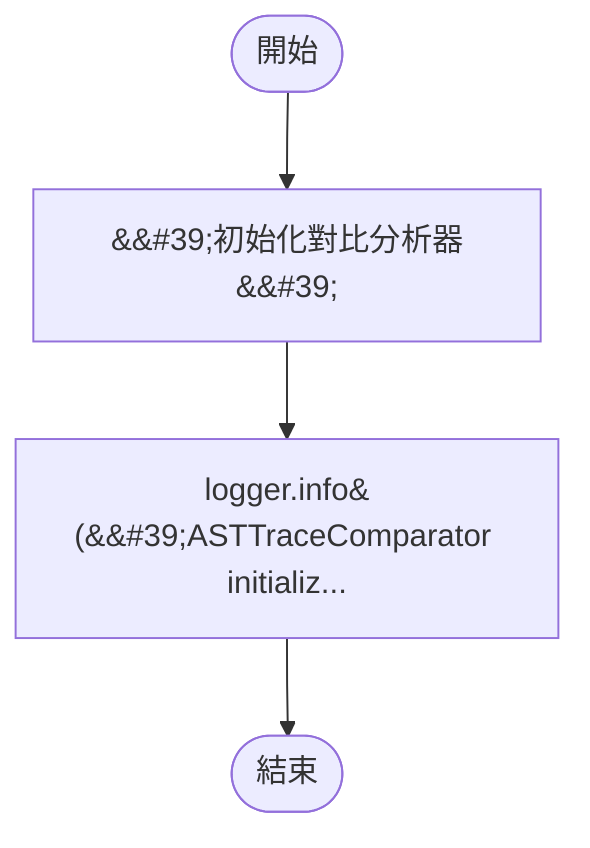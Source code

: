 flowchart TB
    n1([開始])
    n2([結束])
    n3[&amp;&#35;39;初始化對比分析器&amp;&#35;39;]
    n4[logger.info&#40;&amp;&#35;39;ASTTraceComparator initializ...]
    n1 --> n3
    n3 --> n4
    n4 --> n2
